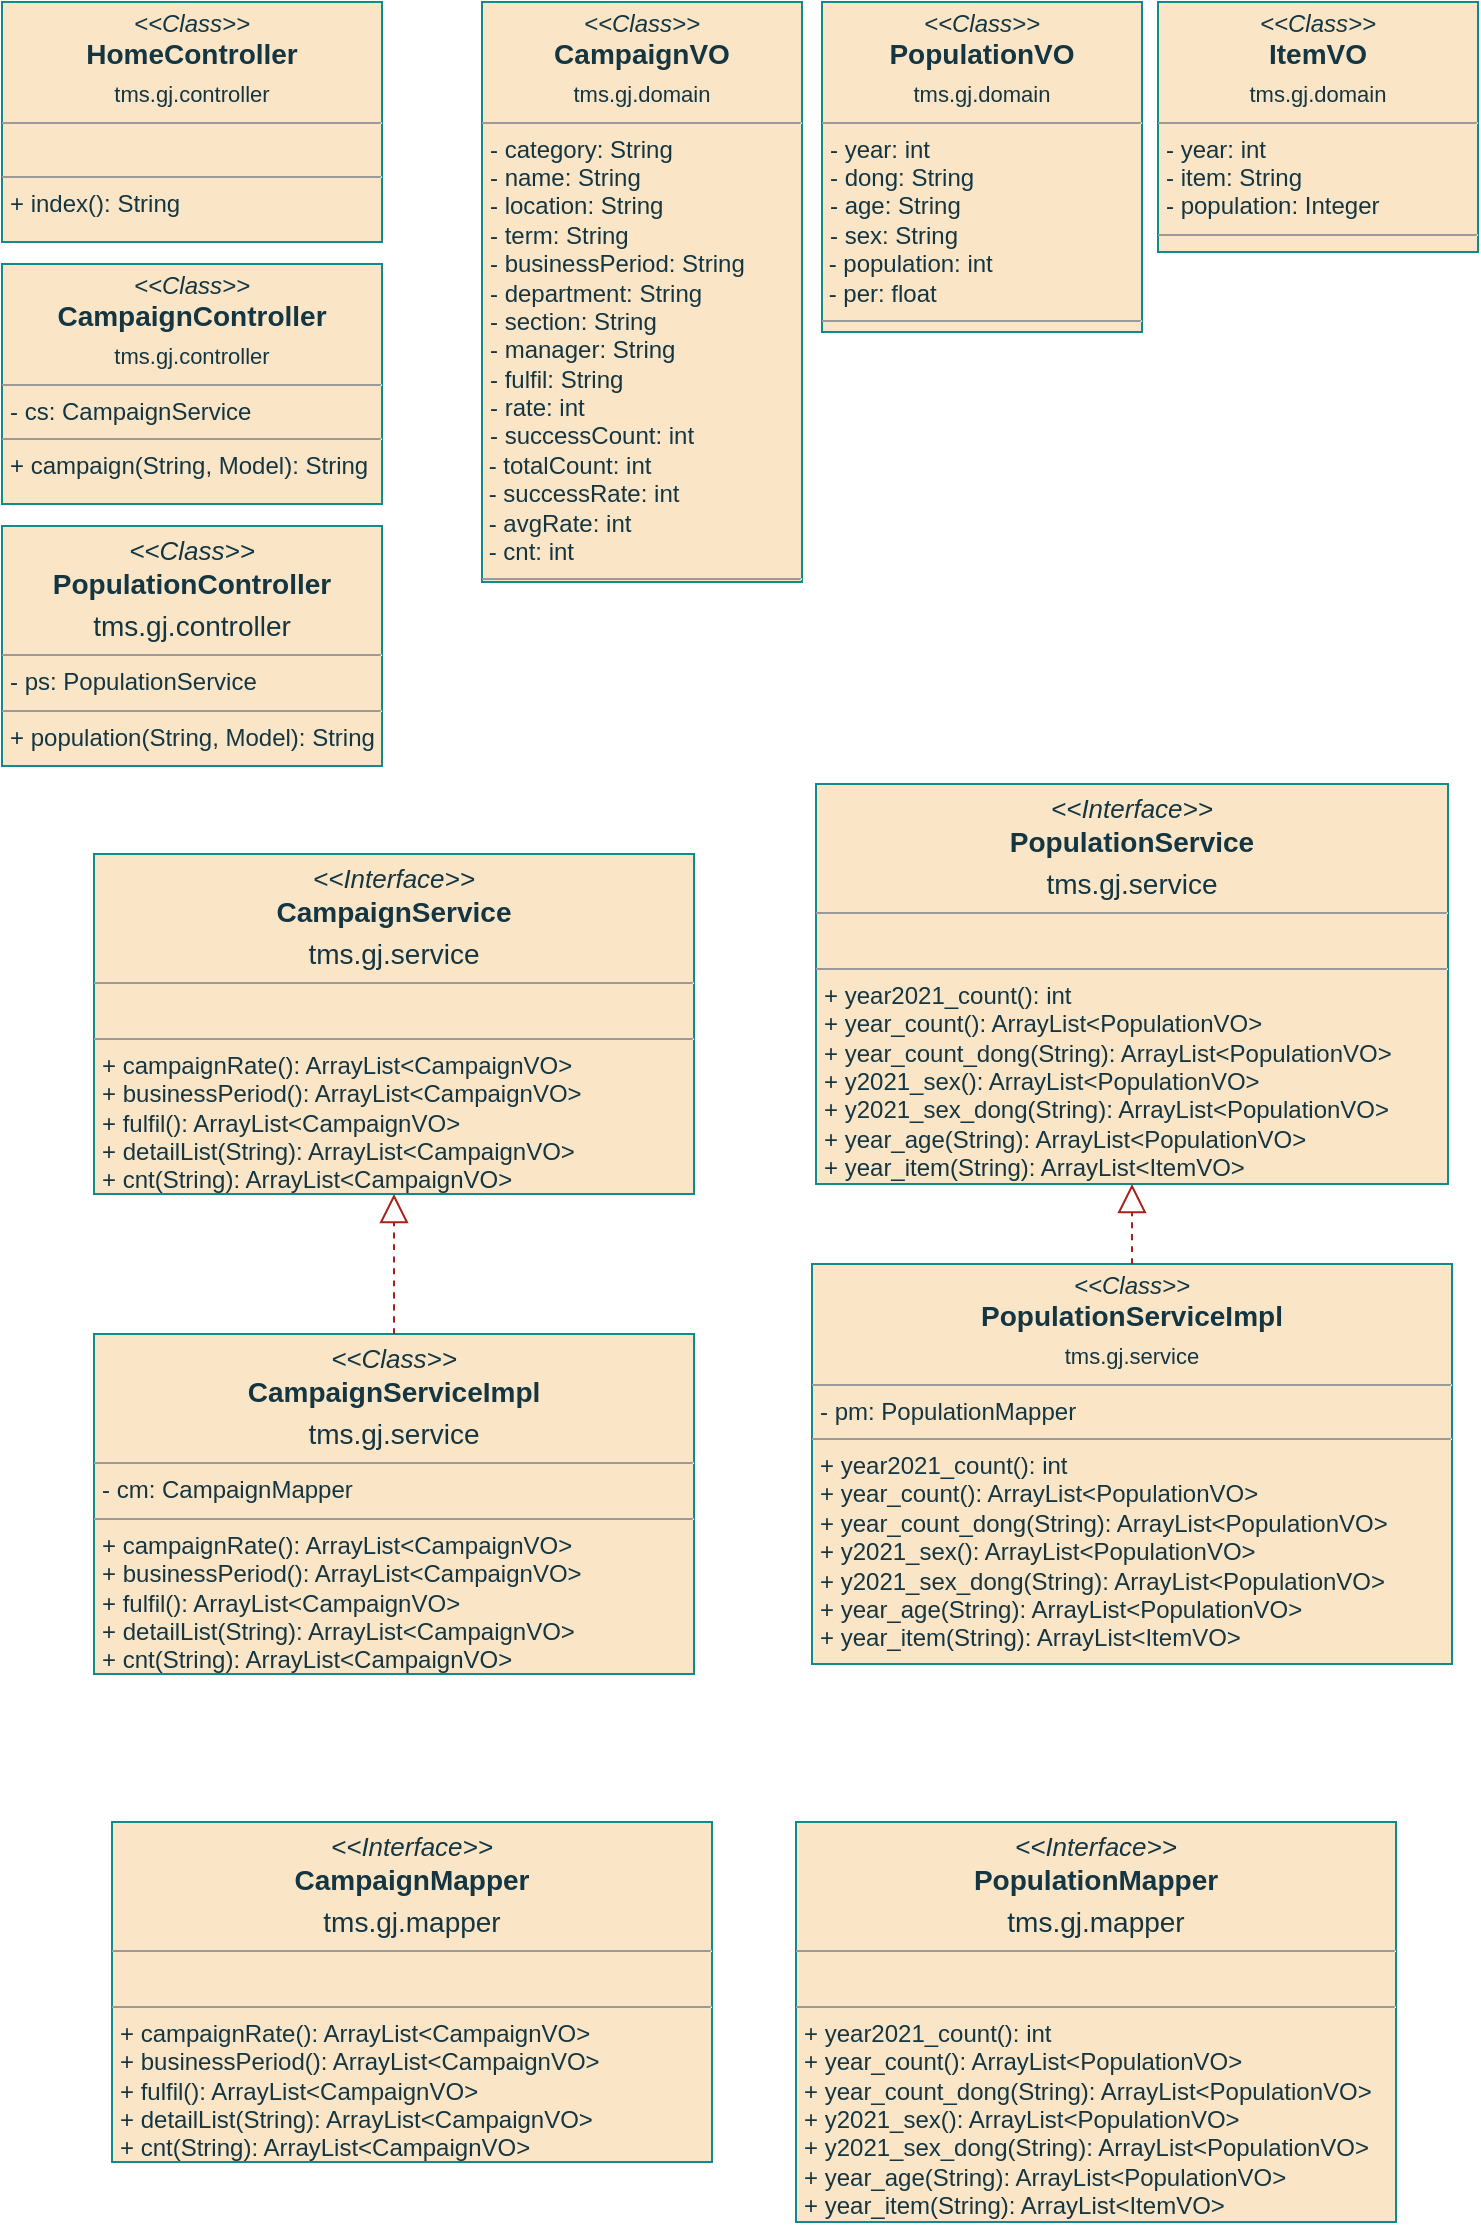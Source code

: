 <mxfile version="15.3.5" type="github">
  <diagram id="C5RBs43oDa-KdzZeNtuy" name="Page-1">
    <mxGraphModel dx="829" dy="824" grid="0" gridSize="10" guides="1" tooltips="1" connect="1" arrows="1" fold="1" page="1" pageScale="1" pageWidth="827" pageHeight="1169" background="#FFFFFF" math="0" shadow="0">
      <root>
        <mxCell id="WIyWlLk6GJQsqaUBKTNV-0" />
        <mxCell id="WIyWlLk6GJQsqaUBKTNV-1" parent="WIyWlLk6GJQsqaUBKTNV-0" />
        <mxCell id="4IxSNTtibUXE3QyCqmC2-20" value="&lt;p style=&quot;margin: 0px ; margin-top: 4px ; text-align: center&quot;&gt;&lt;i&gt;&amp;lt;&amp;lt;Class&amp;gt;&amp;gt;&lt;/i&gt;&lt;br&gt;&lt;span style=&quot;font-weight: 700&quot;&gt;&lt;font style=&quot;font-size: 14px&quot;&gt;CampaignController&lt;/font&gt;&lt;/span&gt;&lt;br&gt;&lt;/p&gt;&lt;p style=&quot;margin: 0px ; margin-top: 4px ; text-align: center&quot;&gt;&lt;font style=&quot;font-size: 11px&quot;&gt;tms.gj.controller&lt;/font&gt;&lt;span style=&quot;font-weight: 700&quot;&gt;&lt;br&gt;&lt;/span&gt;&lt;/p&gt;&lt;hr size=&quot;1&quot;&gt;&lt;p style=&quot;margin: 0px ; margin-left: 4px&quot;&gt;- cs: CampaignService&lt;br&gt;&lt;/p&gt;&lt;hr size=&quot;1&quot;&gt;&lt;p style=&quot;margin: 0px ; margin-left: 4px&quot;&gt;+ campaign(String, Model): String&lt;br&gt;&lt;/p&gt;" style="verticalAlign=top;align=left;overflow=fill;fontSize=12;fontFamily=Helvetica;html=1;hachureGap=4;pointerEvents=0;fillColor=#FAE5C7;strokeColor=#0F8B8D;fontColor=#143642;" vertex="1" parent="WIyWlLk6GJQsqaUBKTNV-1">
          <mxGeometry x="20" y="151" width="190" height="120" as="geometry" />
        </mxCell>
        <mxCell id="4IxSNTtibUXE3QyCqmC2-21" value="&lt;p style=&quot;margin: 4px 0px 0px ; text-align: center ; font-size: 14px&quot;&gt;&lt;i style=&quot;font-size: 13px&quot;&gt;&amp;lt;&amp;lt;Class&amp;gt;&amp;gt;&lt;/i&gt;&lt;br&gt;&lt;font style=&quot;font-size: 14px&quot;&gt;&lt;span style=&quot;font-weight: 700&quot;&gt;PopulationController&lt;/span&gt;&lt;br&gt;&lt;/font&gt;&lt;/p&gt;&lt;p style=&quot;margin: 4px 0px 0px ; text-align: center ; font-size: 14px&quot;&gt;&lt;span&gt;tms.gj.controller&lt;/span&gt;&lt;span style=&quot;font-weight: 700&quot;&gt;&lt;br&gt;&lt;/span&gt;&lt;/p&gt;&lt;hr size=&quot;1&quot;&gt;&lt;p style=&quot;margin: 0px ; margin-left: 4px&quot;&gt;- ps: PopulationService&lt;br&gt;&lt;/p&gt;&lt;hr size=&quot;1&quot;&gt;&lt;p style=&quot;margin: 0px ; margin-left: 4px&quot;&gt;+ population(String, Model): String&lt;br&gt;&lt;/p&gt;" style="verticalAlign=top;align=left;overflow=fill;fontSize=12;fontFamily=Helvetica;html=1;hachureGap=4;pointerEvents=0;fillColor=#FAE5C7;strokeColor=#0F8B8D;fontColor=#143642;" vertex="1" parent="WIyWlLk6GJQsqaUBKTNV-1">
          <mxGeometry x="20" y="282" width="190" height="120" as="geometry" />
        </mxCell>
        <mxCell id="4IxSNTtibUXE3QyCqmC2-22" value="&lt;p style=&quot;margin: 0px ; margin-top: 4px ; text-align: center&quot;&gt;&lt;i&gt;&amp;lt;&amp;lt;Class&amp;gt;&amp;gt;&lt;/i&gt;&lt;br&gt;&lt;span style=&quot;font-weight: 700&quot;&gt;&lt;font style=&quot;font-size: 14px&quot;&gt;HomeController&lt;/font&gt;&lt;/span&gt;&lt;br&gt;&lt;/p&gt;&lt;p style=&quot;margin: 0px ; margin-top: 4px ; text-align: center&quot;&gt;&lt;font style=&quot;font-size: 11px&quot;&gt;tms.gj.controller&lt;/font&gt;&lt;/p&gt;&lt;hr size=&quot;1&quot;&gt;&lt;p style=&quot;margin: 0px ; margin-left: 4px&quot;&gt;&lt;br&gt;&lt;/p&gt;&lt;hr size=&quot;1&quot;&gt;&lt;p style=&quot;margin: 0px ; margin-left: 4px&quot;&gt;+ index(): String&lt;br&gt;&lt;/p&gt;" style="verticalAlign=top;align=left;overflow=fill;fontSize=12;fontFamily=Helvetica;html=1;hachureGap=4;pointerEvents=0;fillColor=#FAE5C7;strokeColor=#0F8B8D;fontColor=#143642;" vertex="1" parent="WIyWlLk6GJQsqaUBKTNV-1">
          <mxGeometry x="20" y="20" width="190" height="120" as="geometry" />
        </mxCell>
        <mxCell id="4IxSNTtibUXE3QyCqmC2-23" value="&lt;p style=&quot;margin: 0px ; margin-top: 4px ; text-align: center&quot;&gt;&lt;i&gt;&amp;lt;&amp;lt;Class&amp;gt;&amp;gt;&lt;/i&gt;&lt;br&gt;&lt;b&gt;&lt;font style=&quot;font-size: 14px&quot;&gt;CampaignVO&lt;/font&gt;&lt;/b&gt;&lt;/p&gt;&lt;p style=&quot;margin: 0px ; margin-top: 4px ; text-align: center&quot;&gt;&lt;font style=&quot;font-size: 11px&quot;&gt;tms.gj.domain&lt;/font&gt;&lt;/p&gt;&lt;hr size=&quot;1&quot;&gt;&lt;p style=&quot;margin: 0px ; margin-left: 4px&quot;&gt;- category: String&lt;/p&gt;&lt;p style=&quot;margin: 0px ; margin-left: 4px&quot;&gt;- name: String&lt;/p&gt;&lt;p style=&quot;margin: 0px ; margin-left: 4px&quot;&gt;- location: String&lt;/p&gt;&lt;p style=&quot;margin: 0px ; margin-left: 4px&quot;&gt;- term: String&lt;/p&gt;&lt;p style=&quot;margin: 0px ; margin-left: 4px&quot;&gt;- businessPeriod: String&lt;/p&gt;&lt;p style=&quot;margin: 0px ; margin-left: 4px&quot;&gt;- department: String&lt;/p&gt;&lt;p style=&quot;margin: 0px 0px 0px 4px&quot;&gt;- section: String&lt;/p&gt;&lt;p style=&quot;margin: 0px 0px 0px 4px&quot;&gt;- manager: String&lt;/p&gt;&lt;p style=&quot;margin: 0px 0px 0px 4px&quot;&gt;- fulfil: String&lt;/p&gt;&lt;p style=&quot;margin: 0px ; margin-left: 4px&quot;&gt;- rate: int&lt;/p&gt;&lt;p style=&quot;margin: 0px ; margin-left: 4px&quot;&gt;- successCount: int&lt;/p&gt;&amp;nbsp;- totalCount: int&lt;br&gt;&amp;nbsp;- successRate: int&lt;br&gt;&amp;nbsp;- avgRate: int&lt;br&gt;&amp;nbsp;- cnt: int&lt;hr size=&quot;1&quot;&gt;&lt;p style=&quot;margin: 0px ; margin-left: 4px&quot;&gt;&lt;br&gt;&lt;/p&gt;" style="verticalAlign=top;align=left;overflow=fill;fontSize=12;fontFamily=Helvetica;html=1;hachureGap=4;pointerEvents=0;fillColor=#FAE5C7;strokeColor=#0F8B8D;fontColor=#143642;" vertex="1" parent="WIyWlLk6GJQsqaUBKTNV-1">
          <mxGeometry x="260" y="20" width="160" height="290" as="geometry" />
        </mxCell>
        <mxCell id="4IxSNTtibUXE3QyCqmC2-25" value="&lt;p style=&quot;margin: 0px ; margin-top: 4px ; text-align: center&quot;&gt;&lt;i&gt;&amp;lt;&amp;lt;Class&amp;gt;&amp;gt;&lt;/i&gt;&lt;br&gt;&lt;b&gt;&lt;font style=&quot;font-size: 14px&quot;&gt;PopulationVO&lt;/font&gt;&lt;/b&gt;&lt;/p&gt;&lt;p style=&quot;margin: 0px ; margin-top: 4px ; text-align: center&quot;&gt;&lt;font style=&quot;font-size: 11px&quot;&gt;tms.gj.domain&lt;/font&gt;&lt;/p&gt;&lt;hr size=&quot;1&quot;&gt;&lt;p style=&quot;margin: 0px ; margin-left: 4px&quot;&gt;- year: int&lt;/p&gt;&lt;p style=&quot;margin: 0px ; margin-left: 4px&quot;&gt;- dong: String&lt;/p&gt;&lt;p style=&quot;margin: 0px ; margin-left: 4px&quot;&gt;- age: String&lt;/p&gt;&lt;p style=&quot;margin: 0px ; margin-left: 4px&quot;&gt;- sex: String&lt;/p&gt;&amp;nbsp;- population: int&lt;br&gt;&amp;nbsp;- per: float&lt;hr size=&quot;1&quot;&gt;&lt;p style=&quot;margin: 0px ; margin-left: 4px&quot;&gt;&lt;br&gt;&lt;/p&gt;" style="verticalAlign=top;align=left;overflow=fill;fontSize=12;fontFamily=Helvetica;html=1;hachureGap=4;pointerEvents=0;fillColor=#FAE5C7;strokeColor=#0F8B8D;fontColor=#143642;" vertex="1" parent="WIyWlLk6GJQsqaUBKTNV-1">
          <mxGeometry x="430" y="20" width="160" height="165" as="geometry" />
        </mxCell>
        <mxCell id="4IxSNTtibUXE3QyCqmC2-26" value="&lt;p style=&quot;margin: 0px ; margin-top: 4px ; text-align: center&quot;&gt;&lt;i&gt;&amp;lt;&amp;lt;Class&amp;gt;&amp;gt;&lt;/i&gt;&lt;br&gt;&lt;b&gt;&lt;font style=&quot;font-size: 14px&quot;&gt;ItemVO&lt;/font&gt;&lt;/b&gt;&lt;/p&gt;&lt;p style=&quot;margin: 0px ; margin-top: 4px ; text-align: center&quot;&gt;&lt;font style=&quot;font-size: 11px&quot;&gt;tms.gj.domain&lt;/font&gt;&lt;/p&gt;&lt;hr size=&quot;1&quot;&gt;&lt;p style=&quot;margin: 0px ; margin-left: 4px&quot;&gt;- year: int&lt;/p&gt;&lt;p style=&quot;margin: 0px ; margin-left: 4px&quot;&gt;- item: String&lt;/p&gt;&lt;p style=&quot;margin: 0px ; margin-left: 4px&quot;&gt;- population: Integer&lt;/p&gt;&lt;hr size=&quot;1&quot;&gt;&lt;p style=&quot;margin: 0px ; margin-left: 4px&quot;&gt;&lt;br&gt;&lt;/p&gt;" style="verticalAlign=top;align=left;overflow=fill;fontSize=12;fontFamily=Helvetica;html=1;hachureGap=4;pointerEvents=0;fillColor=#FAE5C7;strokeColor=#0F8B8D;fontColor=#143642;" vertex="1" parent="WIyWlLk6GJQsqaUBKTNV-1">
          <mxGeometry x="598" y="20" width="160" height="125" as="geometry" />
        </mxCell>
        <mxCell id="4IxSNTtibUXE3QyCqmC2-27" value="&lt;p style=&quot;margin: 4px 0px 0px ; text-align: center ; font-size: 14px&quot;&gt;&lt;i style=&quot;font-size: 13px&quot;&gt;&amp;lt;&amp;lt;Interface&amp;gt;&amp;gt;&lt;/i&gt;&lt;br&gt;&lt;b&gt;&lt;font style=&quot;font-size: 14px&quot;&gt;CampaignMapper&lt;/font&gt;&lt;/b&gt;&lt;/p&gt;&lt;p style=&quot;margin: 4px 0px 0px ; text-align: center ; font-size: 14px&quot;&gt;&lt;font style=&quot;font-size: 14px&quot;&gt;tms.gj.mapper&lt;/font&gt;&lt;/p&gt;&lt;hr size=&quot;1&quot;&gt;&lt;p style=&quot;margin: 0px ; margin-left: 4px&quot;&gt;&lt;br&gt;&lt;/p&gt;&lt;hr size=&quot;1&quot;&gt;&lt;p style=&quot;margin: 0px ; margin-left: 4px&quot;&gt;+ campaignRate(): ArrayList&amp;lt;CampaignVO&amp;gt;&lt;/p&gt;&lt;p style=&quot;margin: 0px ; margin-left: 4px&quot;&gt;+ businessPeriod(): ArrayList&amp;lt;CampaignVO&amp;gt;&lt;/p&gt;&lt;p style=&quot;margin: 0px ; margin-left: 4px&quot;&gt;+ fulfil(): ArrayList&amp;lt;CampaignVO&amp;gt;&lt;/p&gt;&lt;p style=&quot;margin: 0px ; margin-left: 4px&quot;&gt;+ detailList(String): ArrayList&amp;lt;CampaignVO&amp;gt;&lt;/p&gt;&lt;p style=&quot;margin: 0px ; margin-left: 4px&quot;&gt;+ cnt(String): ArrayList&amp;lt;CampaignVO&amp;gt;&lt;/p&gt;" style="verticalAlign=top;align=left;overflow=fill;fontSize=12;fontFamily=Helvetica;html=1;hachureGap=4;pointerEvents=0;fillColor=#FAE5C7;strokeColor=#0F8B8D;fontColor=#143642;" vertex="1" parent="WIyWlLk6GJQsqaUBKTNV-1">
          <mxGeometry x="75" y="930" width="300" height="170" as="geometry" />
        </mxCell>
        <mxCell id="4IxSNTtibUXE3QyCqmC2-28" value="&lt;p style=&quot;margin: 4px 0px 0px ; text-align: center ; font-size: 14px&quot;&gt;&lt;i style=&quot;font-size: 13px&quot;&gt;&amp;lt;&amp;lt;Interface&amp;gt;&amp;gt;&lt;/i&gt;&lt;br&gt;&lt;b&gt;&lt;font style=&quot;font-size: 14px&quot;&gt;PopulationMapper&lt;/font&gt;&lt;/b&gt;&lt;/p&gt;&lt;p style=&quot;margin: 4px 0px 0px ; text-align: center ; font-size: 14px&quot;&gt;&lt;font style=&quot;font-size: 14px&quot;&gt;tms.gj.mapper&lt;/font&gt;&lt;/p&gt;&lt;hr size=&quot;1&quot;&gt;&lt;p style=&quot;margin: 0px ; margin-left: 4px&quot;&gt;&lt;br&gt;&lt;/p&gt;&lt;hr size=&quot;1&quot;&gt;&lt;p style=&quot;margin: 0px ; margin-left: 4px&quot;&gt;+ year2021_count(): int&lt;/p&gt;&lt;p style=&quot;margin: 0px ; margin-left: 4px&quot;&gt;+ year_count(): ArrayList&amp;lt;PopulationVO&amp;gt;&lt;/p&gt;&lt;p style=&quot;margin: 0px ; margin-left: 4px&quot;&gt;+ year_count_dong(String): ArrayList&amp;lt;PopulationVO&amp;gt;&lt;/p&gt;&lt;p style=&quot;margin: 0px ; margin-left: 4px&quot;&gt;+ y2021_sex(): ArrayList&amp;lt;PopulationVO&amp;gt;&lt;/p&gt;&lt;p style=&quot;margin: 0px ; margin-left: 4px&quot;&gt;+ y2021_sex_dong(String): ArrayList&amp;lt;PopulationVO&amp;gt;&lt;/p&gt;&lt;p style=&quot;margin: 0px ; margin-left: 4px&quot;&gt;+ year_age(String): ArrayList&amp;lt;PopulationVO&amp;gt;&lt;/p&gt;&lt;p style=&quot;margin: 0px ; margin-left: 4px&quot;&gt;+ year_item(String): ArrayList&amp;lt;ItemVO&amp;gt;&lt;br&gt;&lt;/p&gt;" style="verticalAlign=top;align=left;overflow=fill;fontSize=12;fontFamily=Helvetica;html=1;hachureGap=4;pointerEvents=0;fillColor=#FAE5C7;strokeColor=#0F8B8D;fontColor=#143642;" vertex="1" parent="WIyWlLk6GJQsqaUBKTNV-1">
          <mxGeometry x="417" y="930" width="300" height="200" as="geometry" />
        </mxCell>
        <mxCell id="4IxSNTtibUXE3QyCqmC2-29" value="&lt;p style=&quot;margin: 4px 0px 0px ; text-align: center ; font-size: 14px&quot;&gt;&lt;i style=&quot;font-size: 13px&quot;&gt;&amp;lt;&amp;lt;Interface&amp;gt;&amp;gt;&lt;/i&gt;&lt;br&gt;&lt;b&gt;&lt;font style=&quot;font-size: 14px&quot;&gt;CampaignService&lt;/font&gt;&lt;/b&gt;&lt;/p&gt;&lt;p style=&quot;margin: 4px 0px 0px ; text-align: center ; font-size: 14px&quot;&gt;&lt;font style=&quot;font-size: 14px&quot;&gt;tms.gj.service&lt;/font&gt;&lt;/p&gt;&lt;hr size=&quot;1&quot;&gt;&lt;p style=&quot;margin: 0px ; margin-left: 4px&quot;&gt;&lt;br&gt;&lt;/p&gt;&lt;hr size=&quot;1&quot;&gt;&lt;p style=&quot;margin: 0px ; margin-left: 4px&quot;&gt;+ campaignRate(): ArrayList&amp;lt;CampaignVO&amp;gt;&lt;/p&gt;&lt;p style=&quot;margin: 0px ; margin-left: 4px&quot;&gt;+ businessPeriod(): ArrayList&amp;lt;CampaignVO&amp;gt;&lt;/p&gt;&lt;p style=&quot;margin: 0px ; margin-left: 4px&quot;&gt;+ fulfil(): ArrayList&amp;lt;CampaignVO&amp;gt;&lt;/p&gt;&lt;p style=&quot;margin: 0px ; margin-left: 4px&quot;&gt;+ detailList(String): ArrayList&amp;lt;CampaignVO&amp;gt;&lt;/p&gt;&lt;p style=&quot;margin: 0px ; margin-left: 4px&quot;&gt;+ cnt(String): ArrayList&amp;lt;CampaignVO&amp;gt;&lt;/p&gt;" style="verticalAlign=top;align=left;overflow=fill;fontSize=12;fontFamily=Helvetica;html=1;hachureGap=4;pointerEvents=0;fillColor=#FAE5C7;strokeColor=#0F8B8D;fontColor=#143642;" vertex="1" parent="WIyWlLk6GJQsqaUBKTNV-1">
          <mxGeometry x="66" y="446" width="300" height="170" as="geometry" />
        </mxCell>
        <mxCell id="4IxSNTtibUXE3QyCqmC2-30" value="&lt;p style=&quot;margin: 4px 0px 0px ; text-align: center ; font-size: 14px&quot;&gt;&lt;i style=&quot;font-size: 13px&quot;&gt;&amp;lt;&amp;lt;Class&amp;gt;&amp;gt;&lt;/i&gt;&lt;br&gt;&lt;b&gt;&lt;font style=&quot;font-size: 14px&quot;&gt;CampaignServiceImpl&lt;/font&gt;&lt;/b&gt;&lt;/p&gt;&lt;p style=&quot;margin: 4px 0px 0px ; text-align: center ; font-size: 14px&quot;&gt;&lt;font style=&quot;font-size: 14px&quot;&gt;tms.gj.service&lt;/font&gt;&lt;/p&gt;&lt;hr size=&quot;1&quot;&gt;&lt;p style=&quot;margin: 0px ; margin-left: 4px&quot;&gt;- cm: CampaignMapper&lt;/p&gt;&lt;hr size=&quot;1&quot;&gt;&lt;p style=&quot;margin: 0px ; margin-left: 4px&quot;&gt;+ campaignRate(): ArrayList&amp;lt;CampaignVO&amp;gt;&lt;/p&gt;&lt;p style=&quot;margin: 0px ; margin-left: 4px&quot;&gt;+ businessPeriod(): ArrayList&amp;lt;CampaignVO&amp;gt;&lt;/p&gt;&lt;p style=&quot;margin: 0px ; margin-left: 4px&quot;&gt;+ fulfil(): ArrayList&amp;lt;CampaignVO&amp;gt;&lt;/p&gt;&lt;p style=&quot;margin: 0px ; margin-left: 4px&quot;&gt;+ detailList(String): ArrayList&amp;lt;CampaignVO&amp;gt;&lt;/p&gt;&lt;p style=&quot;margin: 0px ; margin-left: 4px&quot;&gt;+ cnt(String): ArrayList&amp;lt;CampaignVO&amp;gt;&lt;/p&gt;" style="verticalAlign=top;align=left;overflow=fill;fontSize=12;fontFamily=Helvetica;html=1;hachureGap=4;pointerEvents=0;fillColor=#FAE5C7;strokeColor=#0F8B8D;fontColor=#143642;" vertex="1" parent="WIyWlLk6GJQsqaUBKTNV-1">
          <mxGeometry x="66" y="686" width="300" height="170" as="geometry" />
        </mxCell>
        <mxCell id="4IxSNTtibUXE3QyCqmC2-32" value="&lt;p style=&quot;margin: 4px 0px 0px ; text-align: center ; font-size: 14px&quot;&gt;&lt;i style=&quot;font-size: 13px&quot;&gt;&amp;lt;&amp;lt;Interface&amp;gt;&amp;gt;&lt;/i&gt;&lt;br&gt;&lt;b&gt;&lt;font style=&quot;font-size: 14px&quot;&gt;PopulationService&lt;/font&gt;&lt;/b&gt;&lt;/p&gt;&lt;p style=&quot;margin: 4px 0px 0px ; text-align: center ; font-size: 14px&quot;&gt;&lt;font style=&quot;font-size: 14px&quot;&gt;tms.gj.service&lt;/font&gt;&lt;/p&gt;&lt;hr size=&quot;1&quot;&gt;&lt;p style=&quot;margin: 0px ; margin-left: 4px&quot;&gt;&lt;br&gt;&lt;/p&gt;&lt;hr size=&quot;1&quot;&gt;&lt;p style=&quot;margin: 0px ; margin-left: 4px&quot;&gt;+ year2021_count(): int&lt;/p&gt;&lt;p style=&quot;margin: 0px ; margin-left: 4px&quot;&gt;+ year_count(): ArrayList&amp;lt;PopulationVO&amp;gt;&lt;/p&gt;&lt;p style=&quot;margin: 0px ; margin-left: 4px&quot;&gt;+ year_count_dong(String): ArrayList&amp;lt;PopulationVO&amp;gt;&lt;/p&gt;&lt;p style=&quot;margin: 0px ; margin-left: 4px&quot;&gt;+ y2021_sex(): ArrayList&amp;lt;PopulationVO&amp;gt;&lt;/p&gt;&lt;p style=&quot;margin: 0px ; margin-left: 4px&quot;&gt;+ y2021_sex_dong(String): ArrayList&amp;lt;PopulationVO&amp;gt;&lt;/p&gt;&lt;p style=&quot;margin: 0px ; margin-left: 4px&quot;&gt;+ year_age(String): ArrayList&amp;lt;PopulationVO&amp;gt;&lt;/p&gt;&lt;p style=&quot;margin: 0px ; margin-left: 4px&quot;&gt;+ year_item(String): ArrayList&amp;lt;ItemVO&amp;gt;&lt;br&gt;&lt;/p&gt;" style="verticalAlign=top;align=left;overflow=fill;fontSize=12;fontFamily=Helvetica;html=1;hachureGap=4;pointerEvents=0;fillColor=#FAE5C7;strokeColor=#0F8B8D;fontColor=#143642;" vertex="1" parent="WIyWlLk6GJQsqaUBKTNV-1">
          <mxGeometry x="427" y="411" width="316" height="200" as="geometry" />
        </mxCell>
        <mxCell id="4IxSNTtibUXE3QyCqmC2-33" value="&lt;p style=&quot;margin: 0px ; margin-top: 4px ; text-align: center&quot;&gt;&lt;i&gt;&amp;lt;&amp;lt;Class&amp;gt;&amp;gt;&lt;/i&gt;&lt;br&gt;&lt;b&gt;&lt;font style=&quot;font-size: 14px&quot;&gt;PopulationServiceImpl&lt;/font&gt;&lt;/b&gt;&lt;/p&gt;&lt;p style=&quot;margin: 0px ; margin-top: 4px ; text-align: center&quot;&gt;&lt;font style=&quot;font-size: 11px&quot;&gt;tms.gj.service&lt;/font&gt;&lt;/p&gt;&lt;hr size=&quot;1&quot;&gt;&lt;p style=&quot;margin: 0px ; margin-left: 4px&quot;&gt;- pm: PopulationMapper&lt;/p&gt;&lt;hr size=&quot;1&quot;&gt;&lt;p style=&quot;margin: 0px ; margin-left: 4px&quot;&gt;+ year2021_count(): int&lt;/p&gt;&lt;p style=&quot;margin: 0px ; margin-left: 4px&quot;&gt;+ year_count(): ArrayList&amp;lt;PopulationVO&amp;gt;&lt;/p&gt;&lt;p style=&quot;margin: 0px ; margin-left: 4px&quot;&gt;+ year_count_dong(String): ArrayList&amp;lt;PopulationVO&amp;gt;&lt;/p&gt;&lt;p style=&quot;margin: 0px ; margin-left: 4px&quot;&gt;+ y2021_sex(): ArrayList&amp;lt;PopulationVO&amp;gt;&lt;/p&gt;&lt;p style=&quot;margin: 0px ; margin-left: 4px&quot;&gt;+ y2021_sex_dong(String): ArrayList&amp;lt;PopulationVO&amp;gt;&lt;/p&gt;&lt;p style=&quot;margin: 0px ; margin-left: 4px&quot;&gt;+ year_age(String): ArrayList&amp;lt;PopulationVO&amp;gt;&lt;/p&gt;&lt;p style=&quot;margin: 0px ; margin-left: 4px&quot;&gt;+ year_item(String): ArrayList&amp;lt;ItemVO&amp;gt;&lt;br&gt;&lt;/p&gt;" style="verticalAlign=top;align=left;overflow=fill;fontSize=12;fontFamily=Helvetica;html=1;hachureGap=4;pointerEvents=0;fillColor=#FAE5C7;strokeColor=#0F8B8D;fontColor=#143642;" vertex="1" parent="WIyWlLk6GJQsqaUBKTNV-1">
          <mxGeometry x="425" y="651" width="320" height="200" as="geometry" />
        </mxCell>
        <mxCell id="4IxSNTtibUXE3QyCqmC2-34" value="" style="endArrow=block;dashed=1;endFill=0;endSize=12;html=1;sourcePerimeterSpacing=8;targetPerimeterSpacing=8;fontSize=11;exitX=0.5;exitY=0;exitDx=0;exitDy=0;entryX=0.5;entryY=1;entryDx=0;entryDy=0;labelBackgroundColor=#DAD2D8;strokeColor=#A8201A;fontColor=#143642;curved=1;" edge="1" parent="WIyWlLk6GJQsqaUBKTNV-1" source="4IxSNTtibUXE3QyCqmC2-30" target="4IxSNTtibUXE3QyCqmC2-29">
          <mxGeometry width="160" relative="1" as="geometry">
            <mxPoint x="236" y="626" as="sourcePoint" />
            <mxPoint x="396" y="626" as="targetPoint" />
          </mxGeometry>
        </mxCell>
        <mxCell id="4IxSNTtibUXE3QyCqmC2-35" value="" style="endArrow=block;dashed=1;endFill=0;endSize=12;html=1;sourcePerimeterSpacing=8;targetPerimeterSpacing=8;fontSize=11;exitX=0.5;exitY=0;exitDx=0;exitDy=0;entryX=0.5;entryY=1;entryDx=0;entryDy=0;labelBackgroundColor=#DAD2D8;strokeColor=#A8201A;fontColor=#143642;curved=1;" edge="1" parent="WIyWlLk6GJQsqaUBKTNV-1" source="4IxSNTtibUXE3QyCqmC2-33" target="4IxSNTtibUXE3QyCqmC2-32">
          <mxGeometry width="160" relative="1" as="geometry">
            <mxPoint x="323" y="571" as="sourcePoint" />
            <mxPoint x="483" y="571" as="targetPoint" />
          </mxGeometry>
        </mxCell>
      </root>
    </mxGraphModel>
  </diagram>
</mxfile>
